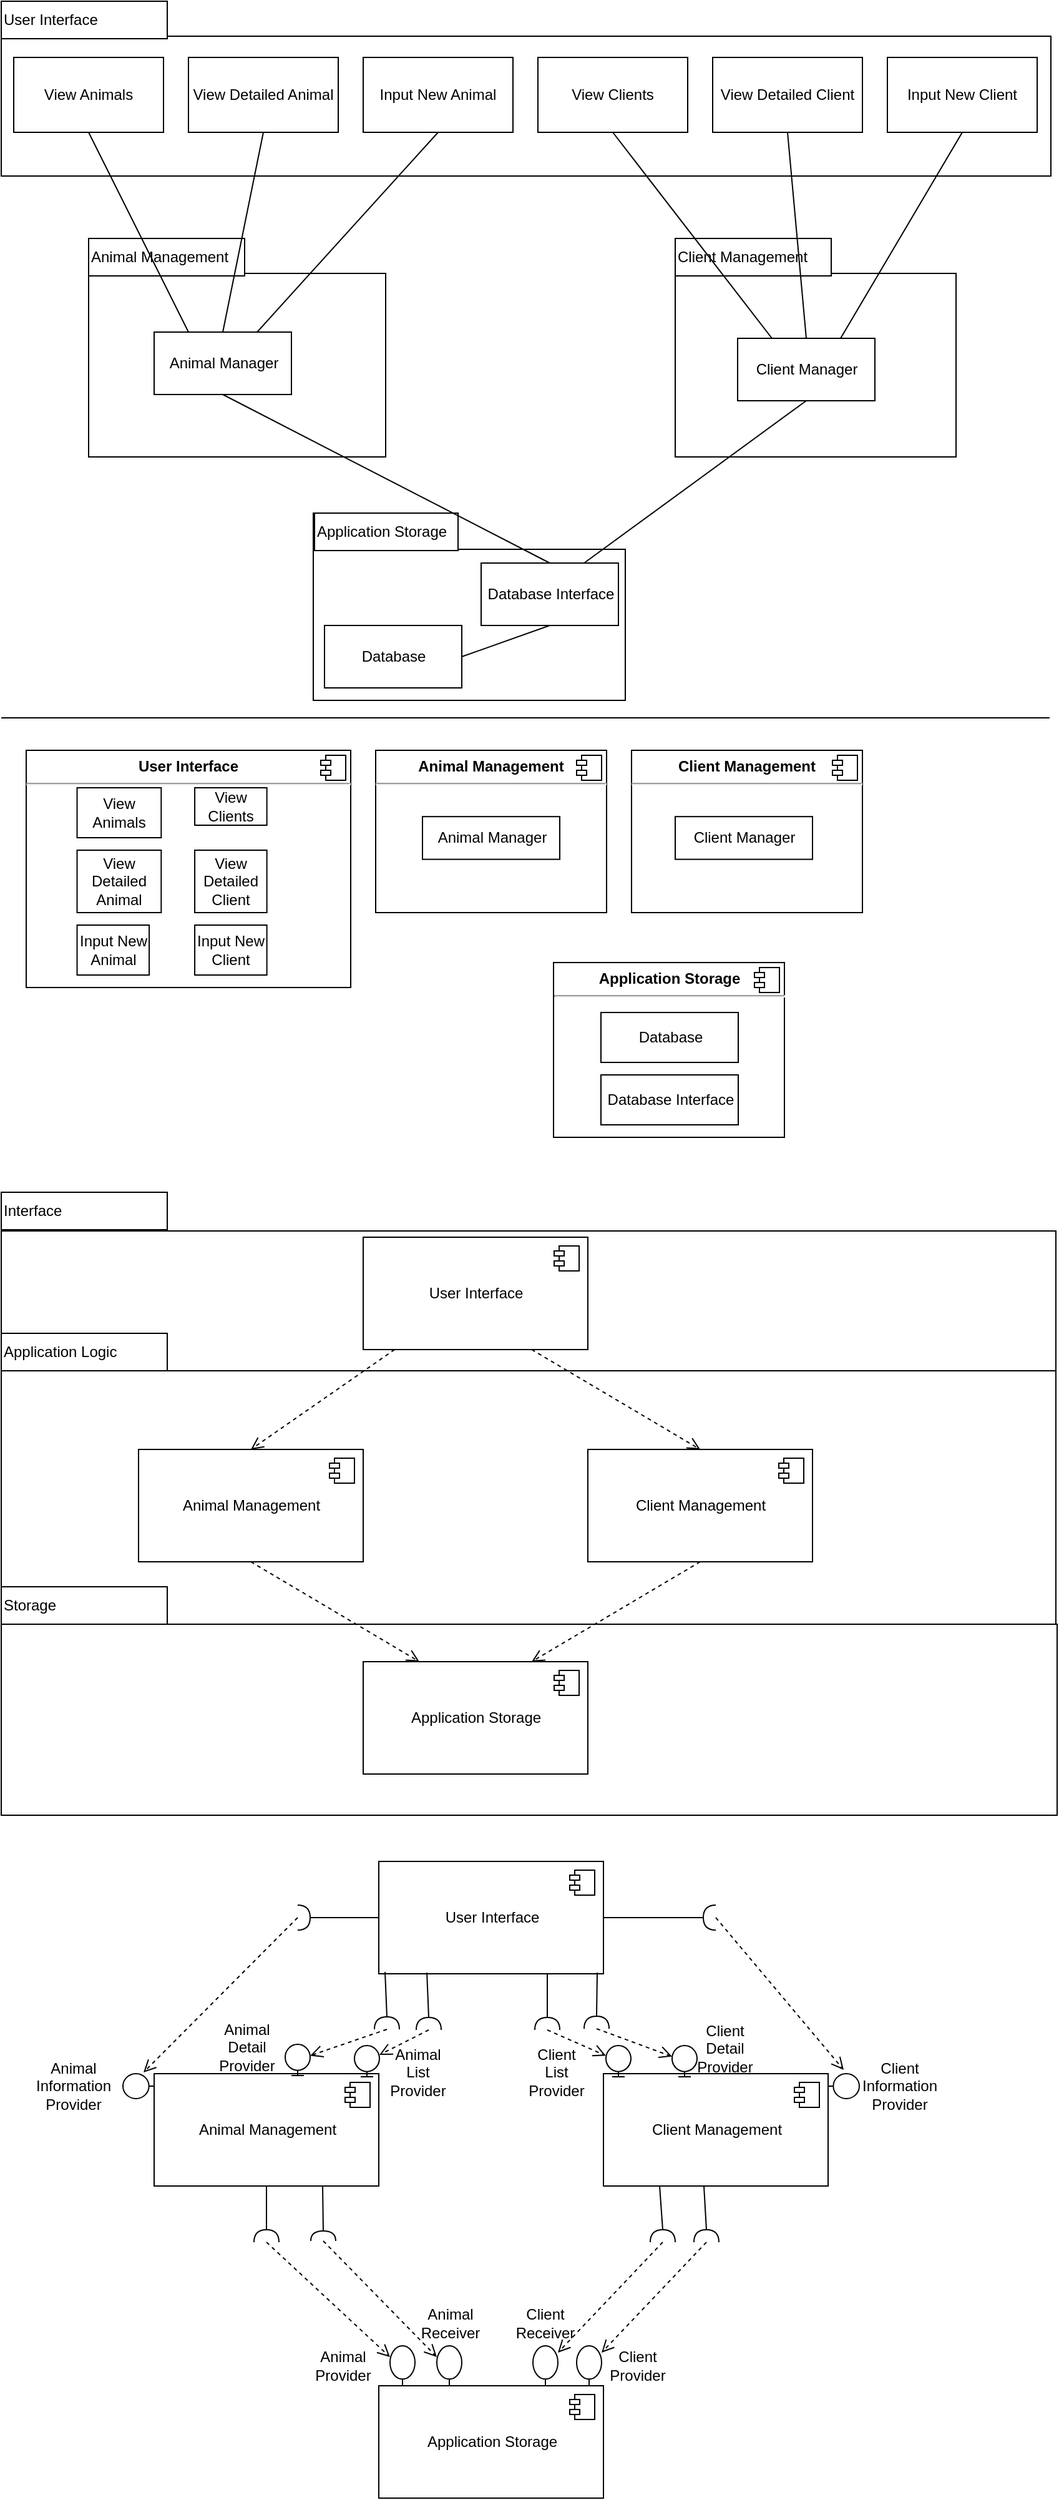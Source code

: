 <mxfile version="10.5.2"><diagram id="QTHQJ1G6XnDNxWV0pqQk" name="Page-1"><mxGraphModel dx="1394" dy="715" grid="1" gridSize="10" guides="1" tooltips="1" connect="1" arrows="1" fold="1" page="1" pageScale="1" pageWidth="850" pageHeight="1100" math="0" shadow="0"><root><mxCell id="0"/><mxCell id="1" parent="0"/><mxCell id="Rr_3MtnSStol-EzieoWa-6" value="" style="rounded=0;whiteSpace=wrap;html=1;" parent="1" vertex="1"><mxGeometry y="1300" width="846" height="153" as="geometry"/></mxCell><mxCell id="Rr_3MtnSStol-EzieoWa-5" value="" style="rounded=0;whiteSpace=wrap;html=1;" parent="1" vertex="1"><mxGeometry y="1097" width="845" height="203" as="geometry"/></mxCell><mxCell id="Rr_3MtnSStol-EzieoWa-1" value="" style="shape=folder;fontStyle=1;spacingTop=10;tabWidth=125;tabHeight=28;tabPosition=left;html=1;align=left;" parent="1" vertex="1"><mxGeometry y="957" width="845" height="140" as="geometry"/></mxCell><mxCell id="zeZt5y0yky9lsZSKO6K5-186" value="return" style="html=1;verticalAlign=bottom;endArrow=open;dashed=1;endSize=8;exitX=0;exitY=0.5;exitDx=0;exitDy=0;exitPerimeter=0;entryX=0.5;entryY=-0.15;entryDx=0;entryDy=0;entryPerimeter=0;" parent="1" source="zeZt5y0yky9lsZSKO6K5-178" target="zeZt5y0yky9lsZSKO6K5-181" edge="1"><mxGeometry x="0.689" y="-112" relative="1" as="geometry"><mxPoint x="258" y="1545" as="sourcePoint"/><mxPoint x="124" y="1679" as="targetPoint"/><mxPoint as="offset"/></mxGeometry></mxCell><mxCell id="zeZt5y0yky9lsZSKO6K5-185" value="return" style="html=1;verticalAlign=bottom;endArrow=open;dashed=1;endSize=8;exitX=0;exitY=0.5;exitDx=0;exitDy=0;exitPerimeter=0;entryX=0.34;entryY=1.05;entryDx=0;entryDy=0;entryPerimeter=0;" parent="1" source="zeZt5y0yky9lsZSKO6K5-182" target="zeZt5y0yky9lsZSKO6K5-184" edge="1"><mxGeometry x="1" y="69" relative="1" as="geometry"><mxPoint x="353" y="1635" as="sourcePoint"/><mxPoint x="290.5" y="1656.552" as="targetPoint"/><mxPoint x="-2" y="2" as="offset"/></mxGeometry></mxCell><mxCell id="zeZt5y0yky9lsZSKO6K5-165" value="return" style="html=1;verticalAlign=bottom;endArrow=open;dashed=1;endSize=8;exitX=0;exitY=0.5;exitDx=0;exitDy=0;exitPerimeter=0;" parent="1" source="zeZt5y0yky9lsZSKO6K5-166" target="zeZt5y0yky9lsZSKO6K5-167" edge="1"><mxGeometry x="1" y="67" relative="1" as="geometry"><mxPoint x="355.38" y="1505.5" as="sourcePoint"/><mxPoint x="240.5" y="1585.5" as="targetPoint"/><mxPoint x="-37" y="-3" as="offset"/></mxGeometry></mxCell><mxCell id="zeZt5y0yky9lsZSKO6K5-161" value="return" style="html=1;verticalAlign=bottom;endArrow=open;dashed=1;endSize=8;exitX=0;exitY=0.5;exitDx=0;exitDy=0;exitPerimeter=0;" parent="1" source="zeZt5y0yky9lsZSKO6K5-162" target="zeZt5y0yky9lsZSKO6K5-164" edge="1"><mxGeometry x="-1" y="96" relative="1" as="geometry"><mxPoint x="570.88" y="1505" as="sourcePoint"/><mxPoint x="456" y="1585" as="targetPoint"/><mxPoint x="-66" y="10" as="offset"/></mxGeometry></mxCell><mxCell id="zeZt5y0yky9lsZSKO6K5-157" value="return" style="html=1;verticalAlign=bottom;endArrow=open;dashed=1;endSize=8;exitX=0;exitY=0.5;exitDx=0;exitDy=0;exitPerimeter=0;" parent="1" source="zeZt5y0yky9lsZSKO6K5-158" target="zeZt5y0yky9lsZSKO6K5-160" edge="1"><mxGeometry x="1" y="70" relative="1" as="geometry"><mxPoint x="487.38" y="1760" as="sourcePoint"/><mxPoint x="372.5" y="1840" as="targetPoint"/><mxPoint x="-87" y="-4" as="offset"/></mxGeometry></mxCell><mxCell id="zeZt5y0yky9lsZSKO6K5-151" value="return" style="html=1;verticalAlign=bottom;endArrow=open;dashed=1;endSize=8;entryX=0.719;entryY=0;entryDx=0;entryDy=0;entryPerimeter=0;exitX=0;exitY=0.5;exitDx=0;exitDy=0;exitPerimeter=0;" parent="1" source="zeZt5y0yky9lsZSKO6K5-154" target="zeZt5y0yky9lsZSKO6K5-152" edge="1"><mxGeometry x="1" y="-87" relative="1" as="geometry"><mxPoint x="300" y="1810" as="sourcePoint"/><mxPoint x="233" y="1680" as="targetPoint"/><mxPoint x="111" y="-8" as="offset"/></mxGeometry></mxCell><mxCell id="zeZt5y0yky9lsZSKO6K5-144" value="return" style="html=1;verticalAlign=bottom;endArrow=open;dashed=1;endSize=8;exitX=0;exitY=0.5;exitDx=0;exitDy=0;exitPerimeter=0;" parent="1" source="zeZt5y0yky9lsZSKO6K5-145" target="zeZt5y0yky9lsZSKO6K5-146" edge="1"><mxGeometry x="1" y="70" relative="1" as="geometry"><mxPoint x="388.88" y="1506" as="sourcePoint"/><mxPoint x="274" y="1586" as="targetPoint"/><mxPoint x="-87" y="-4" as="offset"/></mxGeometry></mxCell><mxCell id="zeZt5y0yky9lsZSKO6K5-140" value="return" style="html=1;verticalAlign=bottom;endArrow=open;dashed=1;endSize=8;exitX=0;exitY=0.5;exitDx=0;exitDy=0;exitPerimeter=0;" parent="1" source="zeZt5y0yky9lsZSKO6K5-141" target="zeZt5y0yky9lsZSKO6K5-143" edge="1"><mxGeometry x="-1" y="66" relative="1" as="geometry"><mxPoint x="531.38" y="1506" as="sourcePoint"/><mxPoint x="416.5" y="1586" as="targetPoint"/><mxPoint x="-1" as="offset"/></mxGeometry></mxCell><mxCell id="zeZt5y0yky9lsZSKO6K5-141" value="" style="shape=requiredInterface;html=1;verticalLabelPosition=bottom;align=center;rotation=-90;" parent="1" vertex="1"><mxGeometry x="432.5" y="1610" width="10" height="20" as="geometry"/></mxCell><mxCell id="zeZt5y0yky9lsZSKO6K5-135" value="return" style="html=1;verticalAlign=bottom;endArrow=open;dashed=1;endSize=8;entryX=0.719;entryY=0;entryDx=0;entryDy=0;entryPerimeter=0;exitX=0;exitY=0.5;exitDx=0;exitDy=0;exitPerimeter=0;" parent="1" source="zeZt5y0yky9lsZSKO6K5-126" target="zeZt5y0yky9lsZSKO6K5-123" edge="1"><mxGeometry x="1" y="-87" relative="1" as="geometry"><mxPoint x="337.88" y="1590" as="sourcePoint"/><mxPoint x="223" y="1670" as="targetPoint"/><mxPoint x="111" y="-8" as="offset"/></mxGeometry></mxCell><mxCell id="zeZt5y0yky9lsZSKO6K5-134" value="return" style="html=1;verticalAlign=bottom;endArrow=open;dashed=1;endSize=8;exitX=0;exitY=0.5;exitDx=0;exitDy=0;exitPerimeter=0;" parent="1" source="zeZt5y0yky9lsZSKO6K5-129" target="zeZt5y0yky9lsZSKO6K5-133" edge="1"><mxGeometry x="1" y="70" relative="1" as="geometry"><mxPoint x="452.38" y="1760" as="sourcePoint"/><mxPoint x="337.5" y="1840" as="targetPoint"/><mxPoint x="-87" y="-4" as="offset"/></mxGeometry></mxCell><mxCell id="zeZt5y0yky9lsZSKO6K5-106" value="return" style="html=1;verticalAlign=bottom;endArrow=open;dashed=1;endSize=8;entryX=0.75;entryY=0;entryDx=0;entryDy=0;exitX=0.5;exitY=1;exitDx=0;exitDy=0;" parent="1" source="zeZt5y0yky9lsZSKO6K5-96" target="zeZt5y0yky9lsZSKO6K5-100" edge="1"><mxGeometry x="1" y="-67" relative="1" as="geometry"><mxPoint x="325.2" y="1090" as="sourcePoint"/><mxPoint x="210" y="1170" as="targetPoint"/><mxPoint x="-22" y="85" as="offset"/></mxGeometry></mxCell><mxCell id="zeZt5y0yky9lsZSKO6K5-107" value="return" style="html=1;verticalAlign=bottom;endArrow=open;dashed=1;endSize=8;entryX=0.25;entryY=0;entryDx=0;entryDy=0;exitX=0.5;exitY=1;exitDx=0;exitDy=0;" parent="1" source="zeZt5y0yky9lsZSKO6K5-98" target="zeZt5y0yky9lsZSKO6K5-100" edge="1"><mxGeometry x="1" y="-60" relative="1" as="geometry"><mxPoint x="335.2" y="1100" as="sourcePoint"/><mxPoint x="220" y="1180" as="targetPoint"/><mxPoint x="33" y="10" as="offset"/></mxGeometry></mxCell><mxCell id="zeZt5y0yky9lsZSKO6K5-105" value="return" style="html=1;verticalAlign=bottom;endArrow=open;dashed=1;endSize=8;entryX=0.5;entryY=0;entryDx=0;entryDy=0;exitX=0.75;exitY=1;exitDx=0;exitDy=0;" parent="1" source="zeZt5y0yky9lsZSKO6K5-94" target="zeZt5y0yky9lsZSKO6K5-96" edge="1"><mxGeometry x="1" y="-61" relative="1" as="geometry"><mxPoint x="325.2" y="1090" as="sourcePoint"/><mxPoint x="210" y="1170" as="targetPoint"/><mxPoint x="76" y="5" as="offset"/></mxGeometry></mxCell><mxCell id="zeZt5y0yky9lsZSKO6K5-104" value="return" style="html=1;verticalAlign=bottom;endArrow=open;dashed=1;endSize=8;entryX=0.5;entryY=0;entryDx=0;entryDy=0;" parent="1" source="zeZt5y0yky9lsZSKO6K5-94" target="zeZt5y0yky9lsZSKO6K5-98" edge="1"><mxGeometry x="1" y="-67" relative="1" as="geometry"><mxPoint x="90" y="1450" as="sourcePoint"/><mxPoint x="10" y="1450" as="targetPoint"/><mxPoint x="-22" y="85" as="offset"/></mxGeometry></mxCell><mxCell id="zeZt5y0yky9lsZSKO6K5-37" value="" style="shape=folder;fontStyle=1;spacingTop=10;tabWidth=125;tabHeight=28;tabPosition=left;html=1;align=left;" parent="1" vertex="1"><mxGeometry width="841" height="140" as="geometry"/></mxCell><mxCell id="zeZt5y0yky9lsZSKO6K5-38" value="User Interface" style="html=1;align=left;" parent="1" vertex="1"><mxGeometry width="133" height="30" as="geometry"/></mxCell><mxCell id="zeZt5y0yky9lsZSKO6K5-27" value="" style="shape=folder;fontStyle=1;spacingTop=10;tabWidth=125;tabHeight=28;tabPosition=left;html=1;align=left;" parent="1" vertex="1"><mxGeometry x="540" y="190" width="225" height="175" as="geometry"/></mxCell><mxCell id="zeZt5y0yky9lsZSKO6K5-28" value="Client Management" style="html=1;align=left;" parent="1" vertex="1"><mxGeometry x="540" y="190" width="125" height="30" as="geometry"/></mxCell><mxCell id="zeZt5y0yky9lsZSKO6K5-23" value="" style="shape=folder;fontStyle=1;spacingTop=10;tabWidth=125;tabHeight=28;tabPosition=left;html=1;align=left;" parent="1" vertex="1"><mxGeometry x="70" y="190" width="238" height="175" as="geometry"/></mxCell><mxCell id="zeZt5y0yky9lsZSKO6K5-1" value="View Animals" style="rounded=0;whiteSpace=wrap;html=1;" parent="1" vertex="1"><mxGeometry x="10" y="45" width="120" height="60" as="geometry"/></mxCell><mxCell id="zeZt5y0yky9lsZSKO6K5-2" value="View Detailed Animal" style="rounded=0;whiteSpace=wrap;html=1;" parent="1" vertex="1"><mxGeometry x="150" y="45" width="120" height="60" as="geometry"/></mxCell><mxCell id="zeZt5y0yky9lsZSKO6K5-3" value="Input New Animal" style="rounded=0;whiteSpace=wrap;html=1;" parent="1" vertex="1"><mxGeometry x="290" y="45" width="120" height="60" as="geometry"/></mxCell><mxCell id="zeZt5y0yky9lsZSKO6K5-4" value="View Clients" style="rounded=0;whiteSpace=wrap;html=1;" parent="1" vertex="1"><mxGeometry x="430" y="45" width="120" height="60" as="geometry"/></mxCell><mxCell id="zeZt5y0yky9lsZSKO6K5-5" value="View Detailed Client" style="rounded=0;whiteSpace=wrap;html=1;" parent="1" vertex="1"><mxGeometry x="570" y="45" width="120" height="60" as="geometry"/></mxCell><mxCell id="zeZt5y0yky9lsZSKO6K5-6" value="Input New Client" style="rounded=0;whiteSpace=wrap;html=1;" parent="1" vertex="1"><mxGeometry x="710" y="45" width="120" height="60" as="geometry"/></mxCell><mxCell id="zeZt5y0yky9lsZSKO6K5-11" value="Client Manager" style="html=1;" parent="1" vertex="1"><mxGeometry x="590" y="270" width="110" height="50" as="geometry"/></mxCell><mxCell id="zeZt5y0yky9lsZSKO6K5-8" value="Animal Manager" style="html=1;" parent="1" vertex="1"><mxGeometry x="122.5" y="265" width="110" height="50" as="geometry"/></mxCell><mxCell id="zeZt5y0yky9lsZSKO6K5-24" value="Animal Management" style="html=1;align=left;" parent="1" vertex="1"><mxGeometry x="70" y="190" width="125" height="30" as="geometry"/></mxCell><mxCell id="zeZt5y0yky9lsZSKO6K5-29" value="" style="endArrow=none;html=1;entryX=0.5;entryY=1;entryDx=0;entryDy=0;exitX=0.25;exitY=0;exitDx=0;exitDy=0;" parent="1" source="zeZt5y0yky9lsZSKO6K5-8" target="zeZt5y0yky9lsZSKO6K5-1" edge="1"><mxGeometry width="50" height="50" relative="1" as="geometry"><mxPoint x="10" y="455" as="sourcePoint"/><mxPoint x="60" y="405" as="targetPoint"/></mxGeometry></mxCell><mxCell id="zeZt5y0yky9lsZSKO6K5-30" value="" style="endArrow=none;html=1;entryX=0.5;entryY=1;entryDx=0;entryDy=0;exitX=0.5;exitY=0;exitDx=0;exitDy=0;" parent="1" source="zeZt5y0yky9lsZSKO6K5-8" target="zeZt5y0yky9lsZSKO6K5-2" edge="1"><mxGeometry width="50" height="50" relative="1" as="geometry"><mxPoint x="10" y="455" as="sourcePoint"/><mxPoint x="60" y="405" as="targetPoint"/></mxGeometry></mxCell><mxCell id="zeZt5y0yky9lsZSKO6K5-31" value="" style="endArrow=none;html=1;entryX=0.5;entryY=1;entryDx=0;entryDy=0;exitX=0.75;exitY=0;exitDx=0;exitDy=0;" parent="1" source="zeZt5y0yky9lsZSKO6K5-8" target="zeZt5y0yky9lsZSKO6K5-3" edge="1"><mxGeometry width="50" height="50" relative="1" as="geometry"><mxPoint x="10" y="455" as="sourcePoint"/><mxPoint x="60" y="405" as="targetPoint"/></mxGeometry></mxCell><mxCell id="zeZt5y0yky9lsZSKO6K5-32" value="" style="endArrow=none;html=1;entryX=0.5;entryY=1;entryDx=0;entryDy=0;exitX=0.25;exitY=0;exitDx=0;exitDy=0;" parent="1" source="zeZt5y0yky9lsZSKO6K5-11" target="zeZt5y0yky9lsZSKO6K5-4" edge="1"><mxGeometry width="50" height="50" relative="1" as="geometry"><mxPoint x="10" y="455" as="sourcePoint"/><mxPoint x="60" y="405" as="targetPoint"/></mxGeometry></mxCell><mxCell id="zeZt5y0yky9lsZSKO6K5-34" value="" style="endArrow=none;html=1;entryX=0.5;entryY=1;entryDx=0;entryDy=0;exitX=0.5;exitY=0;exitDx=0;exitDy=0;" parent="1" source="zeZt5y0yky9lsZSKO6K5-11" target="zeZt5y0yky9lsZSKO6K5-5" edge="1"><mxGeometry width="50" height="50" relative="1" as="geometry"><mxPoint x="10" y="455" as="sourcePoint"/><mxPoint x="60" y="405" as="targetPoint"/></mxGeometry></mxCell><mxCell id="zeZt5y0yky9lsZSKO6K5-35" value="" style="endArrow=none;html=1;entryX=0.5;entryY=1;entryDx=0;entryDy=0;exitX=0.75;exitY=0;exitDx=0;exitDy=0;" parent="1" source="zeZt5y0yky9lsZSKO6K5-11" target="zeZt5y0yky9lsZSKO6K5-6" edge="1"><mxGeometry width="50" height="50" relative="1" as="geometry"><mxPoint x="10" y="455" as="sourcePoint"/><mxPoint x="60" y="405" as="targetPoint"/></mxGeometry></mxCell><mxCell id="zeZt5y0yky9lsZSKO6K5-39" value="" style="shape=folder;fontStyle=1;spacingTop=10;tabWidth=57;tabHeight=29;tabPosition=left;html=1;align=left;" parent="1" vertex="1"><mxGeometry x="250" y="410" width="250" height="150" as="geometry"/></mxCell><mxCell id="zeZt5y0yky9lsZSKO6K5-40" value="Application Storage" style="html=1;align=left;" parent="1" vertex="1"><mxGeometry x="251" y="410" width="115" height="30" as="geometry"/></mxCell><mxCell id="zeZt5y0yky9lsZSKO6K5-42" value="Database" style="html=1;align=center;" parent="1" vertex="1"><mxGeometry x="259" y="500" width="110" height="50" as="geometry"/></mxCell><mxCell id="zeZt5y0yky9lsZSKO6K5-45" value="" style="line;strokeWidth=1;fillColor=none;align=left;verticalAlign=middle;spacingTop=-1;spacingLeft=3;spacingRight=3;rotatable=0;labelPosition=right;points=[];portConstraint=eastwest;" parent="1" vertex="1"><mxGeometry y="570" width="840" height="8" as="geometry"/></mxCell><mxCell id="zeZt5y0yky9lsZSKO6K5-58" value="&lt;p style=&quot;margin: 0px ; margin-top: 6px ; text-align: center&quot;&gt;&lt;b&gt;User Interface&lt;/b&gt;&lt;/p&gt;&lt;hr&gt;&lt;p style=&quot;margin: 0px ; margin-left: 8px&quot;&gt;&lt;br&gt;&lt;/p&gt;" style="align=left;overflow=fill;html=1;" parent="1" vertex="1"><mxGeometry x="20" y="600" width="260" height="190" as="geometry"/></mxCell><mxCell id="zeZt5y0yky9lsZSKO6K5-59" value="" style="shape=component;jettyWidth=8;jettyHeight=4;" parent="zeZt5y0yky9lsZSKO6K5-58" vertex="1"><mxGeometry x="1" width="20" height="20" relative="1" as="geometry"><mxPoint x="-24" y="4" as="offset"/></mxGeometry></mxCell><mxCell id="zeZt5y0yky9lsZSKO6K5-60" value="View Animals" style="rounded=0;whiteSpace=wrap;html=1;" parent="zeZt5y0yky9lsZSKO6K5-58" vertex="1"><mxGeometry x="40.759" y="30" width="67.407" height="40" as="geometry"/></mxCell><mxCell id="zeZt5y0yky9lsZSKO6K5-61" value="View Clients" style="rounded=0;whiteSpace=wrap;html=1;" parent="zeZt5y0yky9lsZSKO6K5-58" vertex="1"><mxGeometry x="135.037" y="30" width="57.778" height="30" as="geometry"/></mxCell><mxCell id="zeZt5y0yky9lsZSKO6K5-62" value="View Detailed Animal" style="rounded=0;whiteSpace=wrap;html=1;" parent="zeZt5y0yky9lsZSKO6K5-58" vertex="1"><mxGeometry x="40.759" y="80" width="67.407" height="50" as="geometry"/></mxCell><mxCell id="zeZt5y0yky9lsZSKO6K5-63" value="View Detailed Client" style="rounded=0;whiteSpace=wrap;html=1;" parent="zeZt5y0yky9lsZSKO6K5-58" vertex="1"><mxGeometry x="135.037" y="80" width="57.778" height="50" as="geometry"/></mxCell><mxCell id="zeZt5y0yky9lsZSKO6K5-64" value="Input New Client" style="rounded=0;whiteSpace=wrap;html=1;" parent="zeZt5y0yky9lsZSKO6K5-58" vertex="1"><mxGeometry x="135.037" y="140" width="57.778" height="40" as="geometry"/></mxCell><mxCell id="zeZt5y0yky9lsZSKO6K5-65" value="Input New Animal" style="rounded=0;whiteSpace=wrap;html=1;" parent="zeZt5y0yky9lsZSKO6K5-58" vertex="1"><mxGeometry x="40.759" y="140" width="57.778" height="40" as="geometry"/></mxCell><mxCell id="zeZt5y0yky9lsZSKO6K5-74" value="&lt;p style=&quot;margin: 0px ; margin-top: 6px ; text-align: center&quot;&gt;&lt;b&gt;Animal Management&lt;/b&gt;&lt;/p&gt;&lt;hr&gt;&lt;p style=&quot;margin: 0px ; margin-left: 8px&quot;&gt;&lt;br&gt;&lt;/p&gt;" style="align=left;overflow=fill;html=1;" parent="1" vertex="1"><mxGeometry x="300" y="600" width="185" height="130" as="geometry"/></mxCell><mxCell id="zeZt5y0yky9lsZSKO6K5-75" value="" style="shape=component;jettyWidth=8;jettyHeight=4;" parent="zeZt5y0yky9lsZSKO6K5-74" vertex="1"><mxGeometry x="1" width="20" height="20" relative="1" as="geometry"><mxPoint x="-24" y="4" as="offset"/></mxGeometry></mxCell><mxCell id="zeZt5y0yky9lsZSKO6K5-83" value="Animal Manager" style="html=1;" parent="zeZt5y0yky9lsZSKO6K5-74" vertex="1"><mxGeometry x="37.5" y="53.105" width="110" height="34.211" as="geometry"/></mxCell><mxCell id="zeZt5y0yky9lsZSKO6K5-84" value="&lt;p style=&quot;margin: 0px ; margin-top: 6px ; text-align: center&quot;&gt;&lt;b&gt;Client Management&lt;/b&gt;&lt;/p&gt;&lt;hr&gt;&lt;p style=&quot;margin: 0px ; margin-left: 8px&quot;&gt;&lt;br&gt;&lt;/p&gt;" style="align=left;overflow=fill;html=1;" parent="1" vertex="1"><mxGeometry x="505" y="600" width="185" height="130" as="geometry"/></mxCell><mxCell id="zeZt5y0yky9lsZSKO6K5-85" value="" style="shape=component;jettyWidth=8;jettyHeight=4;" parent="zeZt5y0yky9lsZSKO6K5-84" vertex="1"><mxGeometry x="1" width="20" height="20" relative="1" as="geometry"><mxPoint x="-24" y="4" as="offset"/></mxGeometry></mxCell><mxCell id="zeZt5y0yky9lsZSKO6K5-87" value="Client Manager" style="html=1;" parent="zeZt5y0yky9lsZSKO6K5-84" vertex="1"><mxGeometry x="35" y="53.105" width="110" height="34.211" as="geometry"/></mxCell><mxCell id="zeZt5y0yky9lsZSKO6K5-88" value="&lt;p style=&quot;margin: 0px ; margin-top: 6px ; text-align: center&quot;&gt;&lt;b&gt;Application Storage&lt;/b&gt;&lt;/p&gt;&lt;hr&gt;&lt;p style=&quot;margin: 0px ; margin-left: 8px&quot;&gt;&lt;br&gt;&lt;/p&gt;" style="align=left;overflow=fill;html=1;" parent="1" vertex="1"><mxGeometry x="442.5" y="770" width="185" height="140" as="geometry"/></mxCell><mxCell id="zeZt5y0yky9lsZSKO6K5-89" value="" style="shape=component;jettyWidth=8;jettyHeight=4;" parent="zeZt5y0yky9lsZSKO6K5-88" vertex="1"><mxGeometry x="1" width="20" height="20" relative="1" as="geometry"><mxPoint x="-24" y="4" as="offset"/></mxGeometry></mxCell><mxCell id="zeZt5y0yky9lsZSKO6K5-90" value="Database" style="html=1;" parent="zeZt5y0yky9lsZSKO6K5-88" vertex="1"><mxGeometry x="38" y="40" width="110" height="40" as="geometry"/></mxCell><mxCell id="6e2Kq32AeCpQEORD6NGL-3" value="Database Interface" style="html=1;" parent="zeZt5y0yky9lsZSKO6K5-88" vertex="1"><mxGeometry x="38" y="90" width="110" height="40" as="geometry"/></mxCell><mxCell id="zeZt5y0yky9lsZSKO6K5-96" value="Client Management&lt;br&gt;" style="html=1;align=center;" parent="1" vertex="1"><mxGeometry x="470" y="1160" width="180" height="90" as="geometry"/></mxCell><mxCell id="zeZt5y0yky9lsZSKO6K5-97" value="" style="shape=component;jettyWidth=8;jettyHeight=4;" parent="zeZt5y0yky9lsZSKO6K5-96" vertex="1"><mxGeometry x="1" width="20" height="20" relative="1" as="geometry"><mxPoint x="-27" y="7" as="offset"/></mxGeometry></mxCell><mxCell id="zeZt5y0yky9lsZSKO6K5-98" value="Animal Management&lt;br&gt;" style="html=1;align=center;" parent="1" vertex="1"><mxGeometry x="110" y="1160" width="180" height="90" as="geometry"/></mxCell><mxCell id="zeZt5y0yky9lsZSKO6K5-99" value="" style="shape=component;jettyWidth=8;jettyHeight=4;" parent="zeZt5y0yky9lsZSKO6K5-98" vertex="1"><mxGeometry x="1" width="20" height="20" relative="1" as="geometry"><mxPoint x="-27" y="7" as="offset"/></mxGeometry></mxCell><mxCell id="zeZt5y0yky9lsZSKO6K5-100" value="Application Storage" style="html=1;align=center;" parent="1" vertex="1"><mxGeometry x="290" y="1330" width="180" height="90" as="geometry"/></mxCell><mxCell id="zeZt5y0yky9lsZSKO6K5-101" value="" style="shape=component;jettyWidth=8;jettyHeight=4;" parent="zeZt5y0yky9lsZSKO6K5-100" vertex="1"><mxGeometry x="1" width="20" height="20" relative="1" as="geometry"><mxPoint x="-27" y="7" as="offset"/></mxGeometry></mxCell><mxCell id="zeZt5y0yky9lsZSKO6K5-113" value="User Interface" style="html=1;align=center;" parent="1" vertex="1"><mxGeometry x="302.5" y="1490" width="180" height="90" as="geometry"/></mxCell><mxCell id="zeZt5y0yky9lsZSKO6K5-114" value="" style="shape=component;jettyWidth=8;jettyHeight=4;" parent="zeZt5y0yky9lsZSKO6K5-113" vertex="1"><mxGeometry x="1" width="20" height="20" relative="1" as="geometry"><mxPoint x="-27" y="7" as="offset"/></mxGeometry></mxCell><mxCell id="zeZt5y0yky9lsZSKO6K5-115" value="Client Management&lt;br&gt;" style="html=1;align=center;" parent="1" vertex="1"><mxGeometry x="482.5" y="1660" width="180" height="90" as="geometry"/></mxCell><mxCell id="zeZt5y0yky9lsZSKO6K5-116" value="" style="shape=component;jettyWidth=8;jettyHeight=4;" parent="zeZt5y0yky9lsZSKO6K5-115" vertex="1"><mxGeometry x="1" width="20" height="20" relative="1" as="geometry"><mxPoint x="-27" y="7" as="offset"/></mxGeometry></mxCell><mxCell id="zeZt5y0yky9lsZSKO6K5-117" value="Animal Management&lt;br&gt;" style="html=1;align=center;" parent="1" vertex="1"><mxGeometry x="122.5" y="1660" width="180" height="90" as="geometry"/></mxCell><mxCell id="zeZt5y0yky9lsZSKO6K5-118" value="" style="shape=component;jettyWidth=8;jettyHeight=4;" parent="zeZt5y0yky9lsZSKO6K5-117" vertex="1"><mxGeometry x="1" width="20" height="20" relative="1" as="geometry"><mxPoint x="-27" y="7" as="offset"/></mxGeometry></mxCell><mxCell id="zeZt5y0yky9lsZSKO6K5-119" value="Application Storage" style="html=1;align=center;" parent="1" vertex="1"><mxGeometry x="302.5" y="1910" width="180" height="90" as="geometry"/></mxCell><mxCell id="zeZt5y0yky9lsZSKO6K5-120" value="" style="shape=component;jettyWidth=8;jettyHeight=4;" parent="zeZt5y0yky9lsZSKO6K5-119" vertex="1"><mxGeometry x="1" width="20" height="20" relative="1" as="geometry"><mxPoint x="-27" y="7" as="offset"/></mxGeometry></mxCell><mxCell id="zeZt5y0yky9lsZSKO6K5-123" value="" style="shape=umlBoundary;whiteSpace=wrap;html=1;align=center;rotation=-90;" parent="1" vertex="1"><mxGeometry x="305.5" y="1884" width="32" height="20" as="geometry"/></mxCell><mxCell id="zeZt5y0yky9lsZSKO6K5-126" value="" style="shape=requiredInterface;html=1;verticalLabelPosition=bottom;align=center;rotation=-90;" parent="1" vertex="1"><mxGeometry x="207.5" y="1780" width="10" height="20" as="geometry"/></mxCell><mxCell id="zeZt5y0yky9lsZSKO6K5-127" value="" style="endArrow=none;html=1;exitX=0.5;exitY=1;exitDx=0;exitDy=0;entryX=1;entryY=0.5;entryDx=0;entryDy=0;entryPerimeter=0;" parent="1" source="zeZt5y0yky9lsZSKO6K5-117" target="zeZt5y0yky9lsZSKO6K5-126" edge="1"><mxGeometry width="50" height="50" relative="1" as="geometry"><mxPoint x="10" y="2070" as="sourcePoint"/><mxPoint x="208" y="1790" as="targetPoint"/></mxGeometry></mxCell><mxCell id="zeZt5y0yky9lsZSKO6K5-129" value="" style="shape=requiredInterface;html=1;verticalLabelPosition=bottom;align=center;rotation=-90;" parent="1" vertex="1"><mxGeometry x="525" y="1780" width="10" height="20" as="geometry"/></mxCell><mxCell id="zeZt5y0yky9lsZSKO6K5-130" value="" style="endArrow=none;html=1;exitX=0.25;exitY=1;exitDx=0;exitDy=0;entryX=1;entryY=0.5;entryDx=0;entryDy=0;entryPerimeter=0;" parent="1" source="zeZt5y0yky9lsZSKO6K5-115" target="zeZt5y0yky9lsZSKO6K5-129" edge="1"><mxGeometry width="50" height="50" relative="1" as="geometry"><mxPoint x="223" y="1760" as="sourcePoint"/><mxPoint x="580" y="1780" as="targetPoint"/></mxGeometry></mxCell><mxCell id="zeZt5y0yky9lsZSKO6K5-133" value="" style="shape=umlBoundary;whiteSpace=wrap;html=1;align=center;rotation=-90;" parent="1" vertex="1"><mxGeometry x="420" y="1884" width="32" height="20" as="geometry"/></mxCell><mxCell id="zeZt5y0yky9lsZSKO6K5-142" value="" style="endArrow=none;html=1;exitX=0.75;exitY=1;exitDx=0;exitDy=0;entryX=1;entryY=0.5;entryDx=0;entryDy=0;entryPerimeter=0;" parent="1" source="zeZt5y0yky9lsZSKO6K5-113" target="zeZt5y0yky9lsZSKO6K5-141" edge="1"><mxGeometry width="50" height="50" relative="1" as="geometry"><mxPoint x="652" y="1496" as="sourcePoint"/><mxPoint x="659" y="1526" as="targetPoint"/></mxGeometry></mxCell><mxCell id="zeZt5y0yky9lsZSKO6K5-143" value="" style="shape=umlBoundary;whiteSpace=wrap;html=1;align=center;rotation=-90;" parent="1" vertex="1"><mxGeometry x="482" y="1640" width="25" height="20" as="geometry"/></mxCell><mxCell id="zeZt5y0yky9lsZSKO6K5-145" value="" style="shape=requiredInterface;html=1;verticalLabelPosition=bottom;align=center;rotation=-90;" parent="1" vertex="1"><mxGeometry x="337.5" y="1610" width="10" height="20" as="geometry"/></mxCell><mxCell id="zeZt5y0yky9lsZSKO6K5-146" value="" style="shape=umlBoundary;whiteSpace=wrap;html=1;align=center;rotation=-90;" parent="1" vertex="1"><mxGeometry x="280.5" y="1640" width="25" height="20" as="geometry"/></mxCell><mxCell id="zeZt5y0yky9lsZSKO6K5-147" value="" style="endArrow=none;html=1;exitX=0.214;exitY=0.989;exitDx=0;exitDy=0;entryX=1;entryY=0.5;entryDx=0;entryDy=0;entryPerimeter=0;exitPerimeter=0;" parent="1" source="zeZt5y0yky9lsZSKO6K5-113" target="zeZt5y0yky9lsZSKO6K5-145" edge="1"><mxGeometry width="50" height="50" relative="1" as="geometry"><mxPoint x="295.5" y="1580" as="sourcePoint"/><mxPoint x="516.5" y="1526" as="targetPoint"/></mxGeometry></mxCell><mxCell id="zeZt5y0yky9lsZSKO6K5-152" value="" style="shape=umlBoundary;whiteSpace=wrap;html=1;align=center;rotation=-90;" parent="1" vertex="1"><mxGeometry x="343" y="1884" width="32" height="20" as="geometry"/></mxCell><mxCell id="zeZt5y0yky9lsZSKO6K5-153" value="" style="endArrow=none;html=1;exitX=0.75;exitY=1;exitDx=0;exitDy=0;entryX=1;entryY=0.5;entryDx=0;entryDy=0;entryPerimeter=0;" parent="1" source="zeZt5y0yky9lsZSKO6K5-117" target="zeZt5y0yky9lsZSKO6K5-154" edge="1"><mxGeometry width="50" height="50" relative="1" as="geometry"><mxPoint x="223" y="1760" as="sourcePoint"/><mxPoint x="258" y="1780" as="targetPoint"/></mxGeometry></mxCell><mxCell id="zeZt5y0yky9lsZSKO6K5-154" value="" style="shape=requiredInterface;html=1;verticalLabelPosition=bottom;align=center;rotation=-90;" parent="1" vertex="1"><mxGeometry x="254" y="1780" width="8" height="20" as="geometry"/></mxCell><mxCell id="zeZt5y0yky9lsZSKO6K5-158" value="" style="shape=requiredInterface;html=1;verticalLabelPosition=bottom;align=center;rotation=-90;" parent="1" vertex="1"><mxGeometry x="560" y="1780" width="10" height="20" as="geometry"/></mxCell><mxCell id="zeZt5y0yky9lsZSKO6K5-159" value="" style="endArrow=none;html=1;exitX=0.25;exitY=1;exitDx=0;exitDy=0;entryX=1;entryY=0.5;entryDx=0;entryDy=0;entryPerimeter=0;" parent="1" target="zeZt5y0yky9lsZSKO6K5-158" edge="1"><mxGeometry width="50" height="50" relative="1" as="geometry"><mxPoint x="563" y="1750" as="sourcePoint"/><mxPoint x="615" y="1780" as="targetPoint"/></mxGeometry></mxCell><mxCell id="zeZt5y0yky9lsZSKO6K5-160" value="" style="shape=umlBoundary;whiteSpace=wrap;html=1;align=center;rotation=-90;" parent="1" vertex="1"><mxGeometry x="455" y="1884" width="32" height="20" as="geometry"/></mxCell><mxCell id="zeZt5y0yky9lsZSKO6K5-162" value="" style="shape=requiredInterface;html=1;verticalLabelPosition=bottom;align=center;rotation=-90;" parent="1" vertex="1"><mxGeometry x="472" y="1609" width="10" height="20" as="geometry"/></mxCell><mxCell id="zeZt5y0yky9lsZSKO6K5-163" value="" style="endArrow=none;html=1;exitX=0.75;exitY=1;exitDx=0;exitDy=0;entryX=1;entryY=0.5;entryDx=0;entryDy=0;entryPerimeter=0;" parent="1" target="zeZt5y0yky9lsZSKO6K5-162" edge="1"><mxGeometry width="50" height="50" relative="1" as="geometry"><mxPoint x="477.5" y="1579" as="sourcePoint"/><mxPoint x="698.5" y="1525" as="targetPoint"/></mxGeometry></mxCell><mxCell id="zeZt5y0yky9lsZSKO6K5-164" value="" style="shape=umlBoundary;whiteSpace=wrap;html=1;align=center;rotation=-90;" parent="1" vertex="1"><mxGeometry x="535" y="1640" width="25" height="20" as="geometry"/></mxCell><mxCell id="zeZt5y0yky9lsZSKO6K5-166" value="" style="shape=requiredInterface;html=1;verticalLabelPosition=bottom;align=center;rotation=-90;" parent="1" vertex="1"><mxGeometry x="304" y="1609.5" width="10" height="20" as="geometry"/></mxCell><mxCell id="zeZt5y0yky9lsZSKO6K5-167" value="" style="shape=umlBoundary;whiteSpace=wrap;html=1;align=center;rotation=-90;" parent="1" vertex="1"><mxGeometry x="225" y="1639" width="25" height="20" as="geometry"/></mxCell><mxCell id="zeZt5y0yky9lsZSKO6K5-168" value="" style="endArrow=none;html=1;exitX=0.214;exitY=0.989;exitDx=0;exitDy=0;entryX=1;entryY=0.5;entryDx=0;entryDy=0;entryPerimeter=0;exitPerimeter=0;" parent="1" target="zeZt5y0yky9lsZSKO6K5-166" edge="1"><mxGeometry width="50" height="50" relative="1" as="geometry"><mxPoint x="307.5" y="1578.5" as="sourcePoint"/><mxPoint x="483" y="1525.5" as="targetPoint"/></mxGeometry></mxCell><mxCell id="zeZt5y0yky9lsZSKO6K5-169" value="Client Detail Provider" style="text;html=1;strokeColor=none;fillColor=none;align=center;verticalAlign=middle;whiteSpace=wrap;rounded=0;" parent="1" vertex="1"><mxGeometry x="560" y="1630" width="40" height="20" as="geometry"/></mxCell><mxCell id="zeZt5y0yky9lsZSKO6K5-170" value="Animal Provider" style="text;html=1;strokeColor=none;fillColor=none;align=center;verticalAlign=middle;whiteSpace=wrap;rounded=0;" parent="1" vertex="1"><mxGeometry x="254" y="1884" width="40" height="20" as="geometry"/></mxCell><mxCell id="zeZt5y0yky9lsZSKO6K5-171" value="Animal Receiver" style="text;html=1;strokeColor=none;fillColor=none;align=center;verticalAlign=middle;whiteSpace=wrap;rounded=0;" parent="1" vertex="1"><mxGeometry x="340" y="1850" width="40" height="20" as="geometry"/></mxCell><mxCell id="zeZt5y0yky9lsZSKO6K5-172" value="Client Provider" style="text;html=1;strokeColor=none;fillColor=none;align=center;verticalAlign=middle;whiteSpace=wrap;rounded=0;" parent="1" vertex="1"><mxGeometry x="490" y="1884" width="40" height="20" as="geometry"/></mxCell><mxCell id="zeZt5y0yky9lsZSKO6K5-173" value="Client Receiver" style="text;html=1;strokeColor=none;fillColor=none;align=center;verticalAlign=middle;whiteSpace=wrap;rounded=0;" parent="1" vertex="1"><mxGeometry x="416" y="1850" width="40" height="20" as="geometry"/></mxCell><mxCell id="zeZt5y0yky9lsZSKO6K5-174" value="Animal List Provider" style="text;html=1;strokeColor=none;fillColor=none;align=center;verticalAlign=middle;whiteSpace=wrap;rounded=0;" parent="1" vertex="1"><mxGeometry x="314" y="1649" width="40" height="20" as="geometry"/></mxCell><mxCell id="zeZt5y0yky9lsZSKO6K5-175" value="Client List Provider" style="text;html=1;strokeColor=none;fillColor=none;align=center;verticalAlign=middle;whiteSpace=wrap;rounded=0;" parent="1" vertex="1"><mxGeometry x="425" y="1649" width="40" height="20" as="geometry"/></mxCell><mxCell id="zeZt5y0yky9lsZSKO6K5-176" value="Animal Detail Provider" style="text;html=1;strokeColor=none;fillColor=none;align=center;verticalAlign=middle;whiteSpace=wrap;rounded=0;" parent="1" vertex="1"><mxGeometry x="177" y="1629" width="40" height="20" as="geometry"/></mxCell><mxCell id="zeZt5y0yky9lsZSKO6K5-178" value="" style="shape=requiredInterface;html=1;verticalLabelPosition=bottom;align=center;rotation=-180;" parent="1" vertex="1"><mxGeometry x="562.5" y="1525" width="10" height="20" as="geometry"/></mxCell><mxCell id="zeZt5y0yky9lsZSKO6K5-179" value="" style="endArrow=none;html=1;entryX=1;entryY=0.5;entryDx=0;entryDy=0;exitX=1;exitY=0.5;exitDx=0;exitDy=0;exitPerimeter=0;" parent="1" source="zeZt5y0yky9lsZSKO6K5-178" target="zeZt5y0yky9lsZSKO6K5-113" edge="1"><mxGeometry width="50" height="50" relative="1" as="geometry"><mxPoint x="10" y="2070" as="sourcePoint"/><mxPoint x="60" y="2020" as="targetPoint"/></mxGeometry></mxCell><mxCell id="zeZt5y0yky9lsZSKO6K5-181" value="" style="shape=umlBoundary;whiteSpace=wrap;html=1;align=center;rotation=0;" parent="1" vertex="1"><mxGeometry x="662.5" y="1660" width="25" height="20" as="geometry"/></mxCell><mxCell id="zeZt5y0yky9lsZSKO6K5-182" value="" style="shape=requiredInterface;html=1;verticalLabelPosition=bottom;align=center;rotation=0;" parent="1" vertex="1"><mxGeometry x="237.5" y="1525" width="10" height="20" as="geometry"/></mxCell><mxCell id="zeZt5y0yky9lsZSKO6K5-183" value="" style="endArrow=none;html=1;entryX=0;entryY=0.5;entryDx=0;entryDy=0;exitX=1;exitY=0.5;exitDx=0;exitDy=0;exitPerimeter=0;" parent="1" source="zeZt5y0yky9lsZSKO6K5-182" target="zeZt5y0yky9lsZSKO6K5-113" edge="1"><mxGeometry width="50" height="50" relative="1" as="geometry"><mxPoint x="10" y="2070" as="sourcePoint"/><mxPoint x="60" y="2020" as="targetPoint"/></mxGeometry></mxCell><mxCell id="zeZt5y0yky9lsZSKO6K5-184" value="" style="shape=umlBoundary;whiteSpace=wrap;html=1;align=center;rotation=-180;" parent="1" vertex="1"><mxGeometry x="97.5" y="1660" width="25" height="20" as="geometry"/></mxCell><mxCell id="zeZt5y0yky9lsZSKO6K5-187" value="Animal Information Provider" style="text;html=1;strokeColor=none;fillColor=none;align=center;verticalAlign=middle;whiteSpace=wrap;rounded=0;" parent="1" vertex="1"><mxGeometry x="37.5" y="1660" width="40" height="20" as="geometry"/></mxCell><mxCell id="zeZt5y0yky9lsZSKO6K5-188" value="Client Information Provider" style="text;html=1;strokeColor=none;fillColor=none;align=center;verticalAlign=middle;whiteSpace=wrap;rounded=0;" parent="1" vertex="1"><mxGeometry x="700" y="1660" width="40" height="20" as="geometry"/></mxCell><mxCell id="Rr_3MtnSStol-EzieoWa-2" value="Interface" style="html=1;align=left;" parent="1" vertex="1"><mxGeometry y="954" width="133" height="30" as="geometry"/></mxCell><mxCell id="zeZt5y0yky9lsZSKO6K5-94" value="User Interface" style="html=1;align=center;" parent="1" vertex="1"><mxGeometry x="290" y="990" width="180" height="90" as="geometry"/></mxCell><mxCell id="zeZt5y0yky9lsZSKO6K5-95" value="" style="shape=component;jettyWidth=8;jettyHeight=4;" parent="zeZt5y0yky9lsZSKO6K5-94" vertex="1"><mxGeometry x="1" width="20" height="20" relative="1" as="geometry"><mxPoint x="-27" y="7" as="offset"/></mxGeometry></mxCell><mxCell id="Rr_3MtnSStol-EzieoWa-7" value="Application Logic" style="html=1;align=left;" parent="1" vertex="1"><mxGeometry y="1067" width="133" height="30" as="geometry"/></mxCell><mxCell id="Rr_3MtnSStol-EzieoWa-8" value="Storage" style="html=1;align=left;" parent="1" vertex="1"><mxGeometry y="1270" width="133" height="30" as="geometry"/></mxCell><mxCell id="6e2Kq32AeCpQEORD6NGL-1" value="Database Interface" style="html=1;align=center;" parent="1" vertex="1"><mxGeometry x="384.5" y="450" width="110" height="50" as="geometry"/></mxCell><mxCell id="6e2Kq32AeCpQEORD6NGL-2" value="" style="endArrow=none;html=1;entryX=0.5;entryY=1;entryDx=0;entryDy=0;exitX=1;exitY=0.5;exitDx=0;exitDy=0;" parent="1" source="zeZt5y0yky9lsZSKO6K5-42" target="6e2Kq32AeCpQEORD6NGL-1" edge="1"><mxGeometry width="50" height="50" relative="1" as="geometry"><mxPoint x="10" y="2070" as="sourcePoint"/><mxPoint x="60" y="2020" as="targetPoint"/></mxGeometry></mxCell><mxCell id="6e2Kq32AeCpQEORD6NGL-7" value="" style="endArrow=none;html=1;entryX=0.75;entryY=0;entryDx=0;entryDy=0;exitX=0.5;exitY=1;exitDx=0;exitDy=0;" parent="1" source="zeZt5y0yky9lsZSKO6K5-11" target="6e2Kq32AeCpQEORD6NGL-1" edge="1"><mxGeometry width="50" height="50" relative="1" as="geometry"><mxPoint x="565" y="320" as="sourcePoint"/><mxPoint x="477" y="460" as="targetPoint"/></mxGeometry></mxCell><mxCell id="6e2Kq32AeCpQEORD6NGL-8" value="" style="endArrow=none;html=1;entryX=0.5;entryY=0;entryDx=0;entryDy=0;exitX=0.5;exitY=1;exitDx=0;exitDy=0;" parent="1" source="zeZt5y0yky9lsZSKO6K5-8" target="6e2Kq32AeCpQEORD6NGL-1" edge="1"><mxGeometry width="50" height="50" relative="1" as="geometry"><mxPoint x="150" y="325" as="sourcePoint"/><mxPoint x="450" y="460" as="targetPoint"/></mxGeometry></mxCell></root></mxGraphModel></diagram></mxfile>